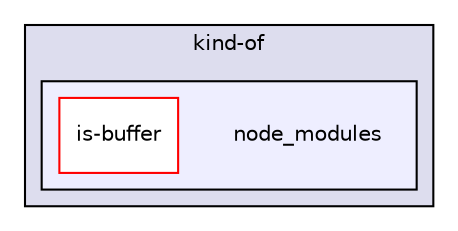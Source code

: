 digraph "gulp-src/node_modules/gulp-uglify/node_modules/uglify-js/node_modules/yargs/node_modules/cliui/node_modules/center-align/node_modules/align-text/node_modules/kind-of/node_modules" {
  compound=true
  node [ fontsize="10", fontname="Helvetica"];
  edge [ labelfontsize="10", labelfontname="Helvetica"];
  subgraph clusterdir_1cb80729bae9f18355e9e83272425db5 {
    graph [ bgcolor="#ddddee", pencolor="black", label="kind-of" fontname="Helvetica", fontsize="10", URL="dir_1cb80729bae9f18355e9e83272425db5.html"]
  subgraph clusterdir_2a9f454ed6fcbdfed16e5facfbe02649 {
    graph [ bgcolor="#eeeeff", pencolor="black", label="" URL="dir_2a9f454ed6fcbdfed16e5facfbe02649.html"];
    dir_2a9f454ed6fcbdfed16e5facfbe02649 [shape=plaintext label="node_modules"];
    dir_f019501ac3145bd9022b0a03c3f4e8e4 [shape=box label="is-buffer" color="red" fillcolor="white" style="filled" URL="dir_f019501ac3145bd9022b0a03c3f4e8e4.html"];
  }
  }
}
